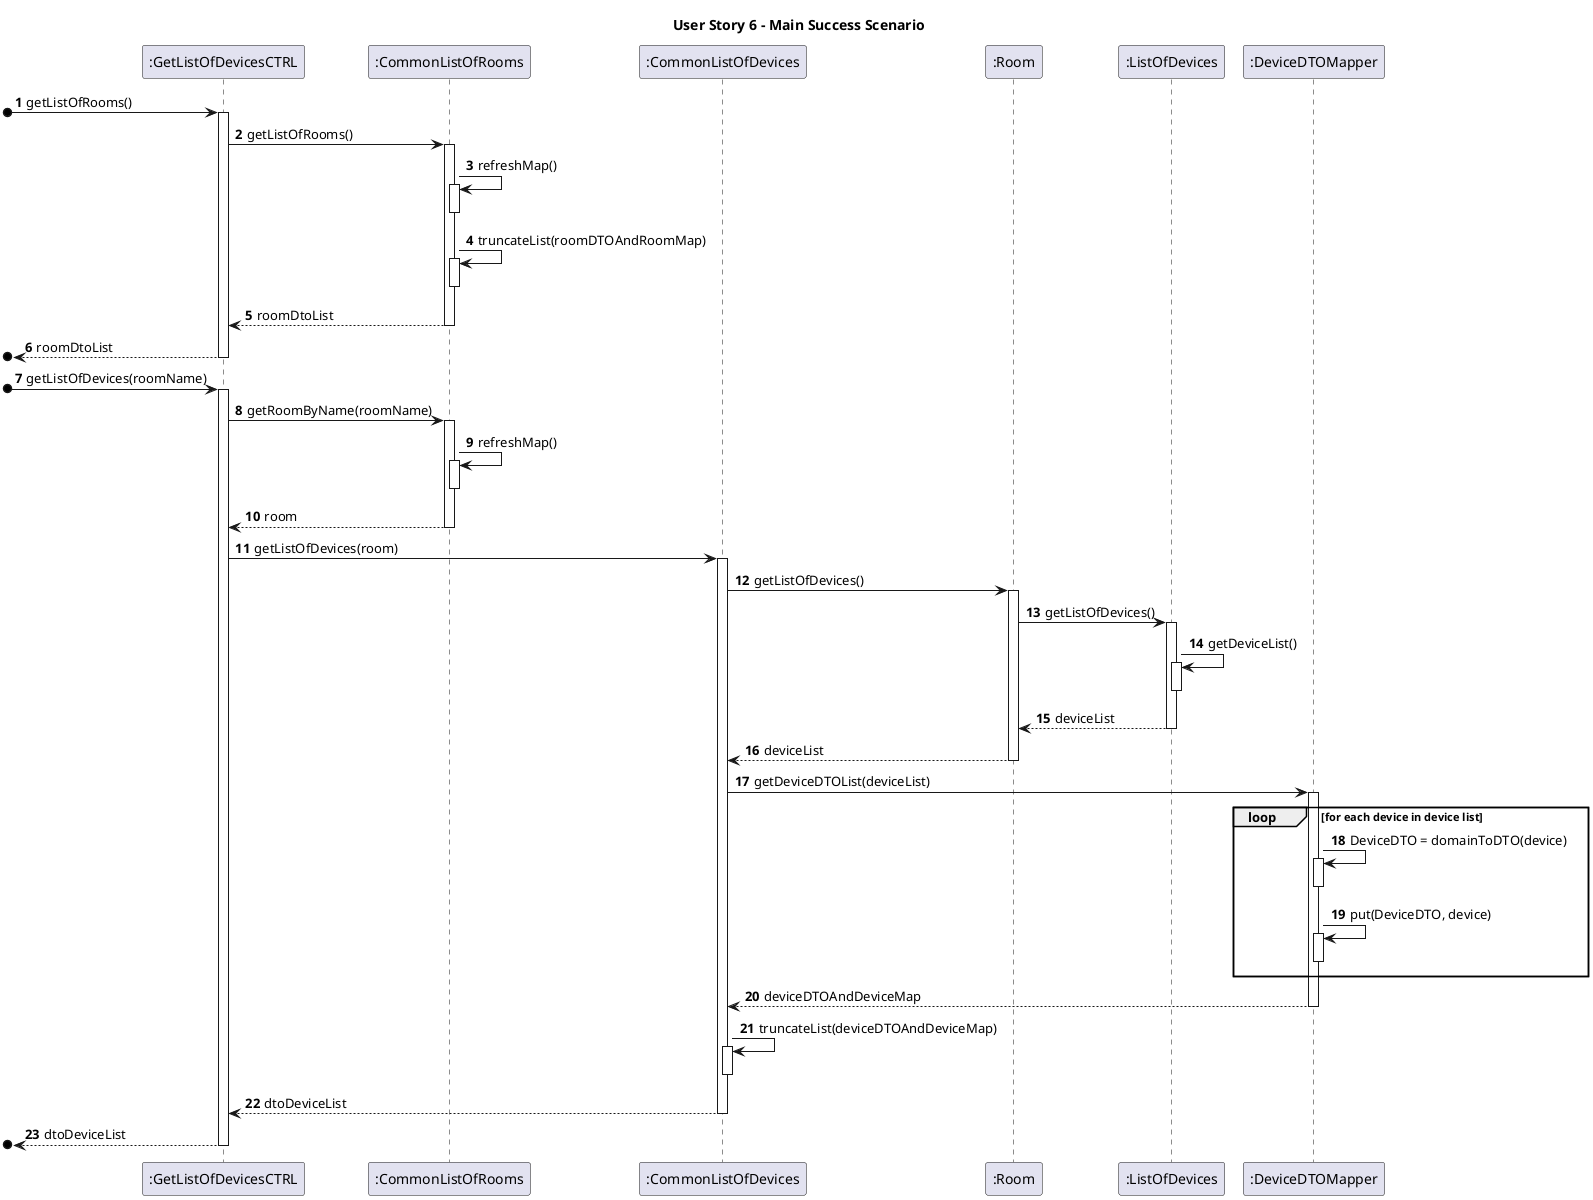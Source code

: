  @startuml
title User Story 6 - Main Success Scenario

autonumber

participant ":GetListOfDevicesCTRL" as C
participant ":CommonListOfRooms" as CU
participant ":CommonListOfDevices" as CD
participant ":Room" as R
participant ":ListOfDevices" as LD
participant ":DeviceDTOMapper" as DM



[o-> C : getListOfRooms()
activate C
C -> CU : getListOfRooms()
activate CU
CU -> CU : refreshMap()
activate CU
deactivate CU

CU -> CU : truncateList(roomDTOAndRoomMap)
activate CU
deactivate CU
CU --> C : roomDtoList
deactivate CU
[o<-- C : roomDtoList
deactivate C

[o-> C : getListOfDevices(roomName)
activate C
C -> CU: getRoomByName(roomName)
activate CU
CU -> CU : refreshMap()
activate CU
deactivate CU
CU --> C : room
deactivate CU
C -> CD : getListOfDevices(room)
activate CD

CD -> R : getListOfDevices()
activate R
R -> LD : getListOfDevices()
activate LD
LD -> LD : getDeviceList()
activate LD
deactivate LD
LD --> R : deviceList
deactivate LD
R --> CD : deviceList
deactivate R
CD -> DM : getDeviceDTOList(deviceList)
activate DM
loop for each device in device list
DM -> DM : DeviceDTO = domainToDTO(device)
activate DM
deactivate DM
DM -> DM : put(DeviceDTO, device)
activate DM
deactivate DM
end loop
DM --> CD : deviceDTOAndDeviceMap
deactivate DM
CD -> CD : truncateList(deviceDTOAndDeviceMap)
activate CD
deactivate CD
CD --> C : dtoDeviceList
deactivate CD
[o<-- C : dtoDeviceList
deactivate C

@enduml